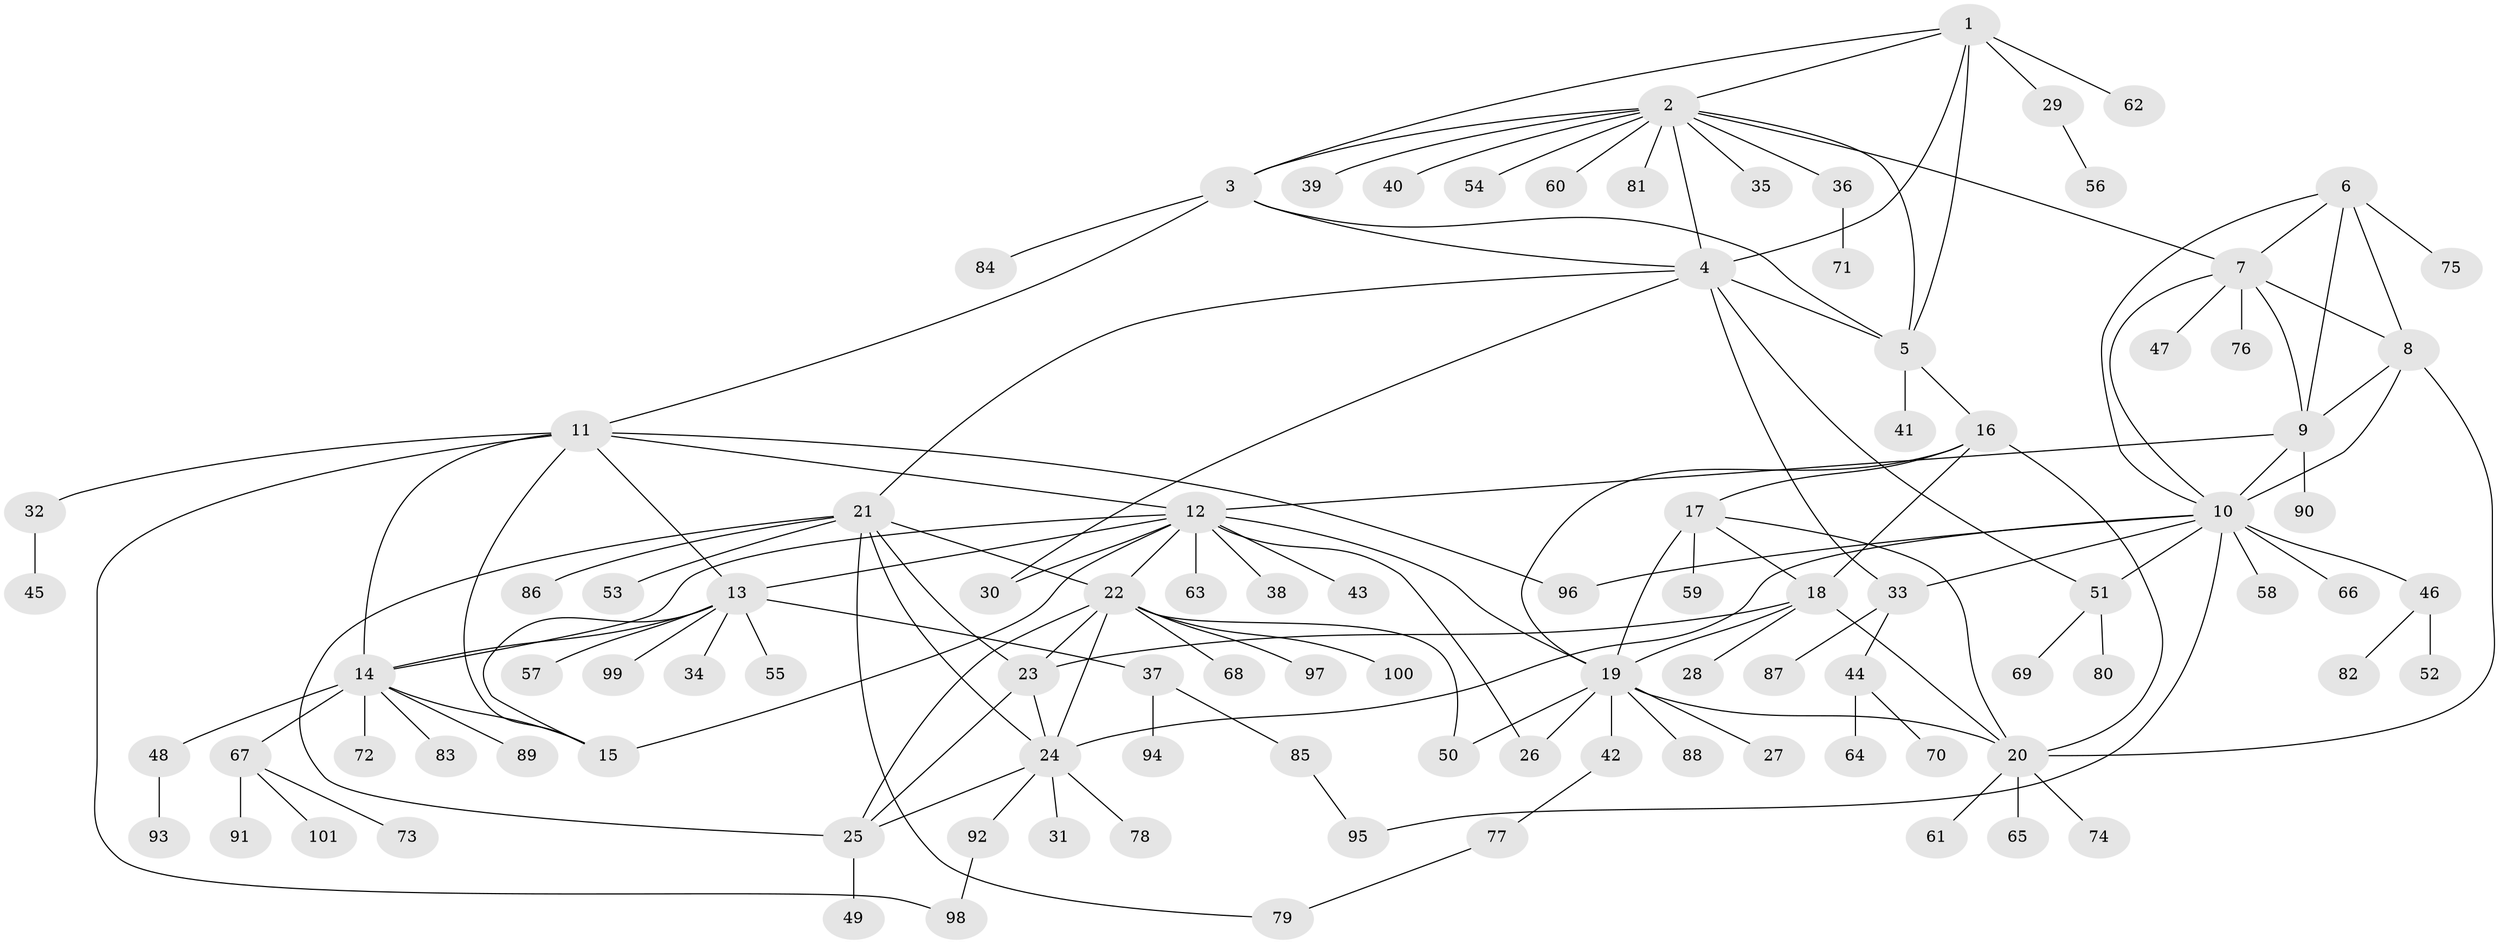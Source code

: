 // Generated by graph-tools (version 1.1) at 2025/50/03/09/25 03:50:43]
// undirected, 101 vertices, 145 edges
graph export_dot {
graph [start="1"]
  node [color=gray90,style=filled];
  1;
  2;
  3;
  4;
  5;
  6;
  7;
  8;
  9;
  10;
  11;
  12;
  13;
  14;
  15;
  16;
  17;
  18;
  19;
  20;
  21;
  22;
  23;
  24;
  25;
  26;
  27;
  28;
  29;
  30;
  31;
  32;
  33;
  34;
  35;
  36;
  37;
  38;
  39;
  40;
  41;
  42;
  43;
  44;
  45;
  46;
  47;
  48;
  49;
  50;
  51;
  52;
  53;
  54;
  55;
  56;
  57;
  58;
  59;
  60;
  61;
  62;
  63;
  64;
  65;
  66;
  67;
  68;
  69;
  70;
  71;
  72;
  73;
  74;
  75;
  76;
  77;
  78;
  79;
  80;
  81;
  82;
  83;
  84;
  85;
  86;
  87;
  88;
  89;
  90;
  91;
  92;
  93;
  94;
  95;
  96;
  97;
  98;
  99;
  100;
  101;
  1 -- 2;
  1 -- 3;
  1 -- 4;
  1 -- 5;
  1 -- 29;
  1 -- 62;
  2 -- 3;
  2 -- 4;
  2 -- 5;
  2 -- 7;
  2 -- 35;
  2 -- 36;
  2 -- 39;
  2 -- 40;
  2 -- 54;
  2 -- 60;
  2 -- 81;
  3 -- 4;
  3 -- 5;
  3 -- 11;
  3 -- 84;
  4 -- 5;
  4 -- 21;
  4 -- 30;
  4 -- 33;
  4 -- 51;
  5 -- 16;
  5 -- 41;
  6 -- 7;
  6 -- 8;
  6 -- 9;
  6 -- 10;
  6 -- 75;
  7 -- 8;
  7 -- 9;
  7 -- 10;
  7 -- 47;
  7 -- 76;
  8 -- 9;
  8 -- 10;
  8 -- 20;
  9 -- 10;
  9 -- 12;
  9 -- 90;
  10 -- 24;
  10 -- 33;
  10 -- 46;
  10 -- 51;
  10 -- 58;
  10 -- 66;
  10 -- 95;
  10 -- 96;
  11 -- 12;
  11 -- 13;
  11 -- 14;
  11 -- 15;
  11 -- 32;
  11 -- 96;
  11 -- 98;
  12 -- 13;
  12 -- 14;
  12 -- 15;
  12 -- 19;
  12 -- 22;
  12 -- 26;
  12 -- 30;
  12 -- 38;
  12 -- 43;
  12 -- 63;
  13 -- 14;
  13 -- 15;
  13 -- 34;
  13 -- 37;
  13 -- 55;
  13 -- 57;
  13 -- 99;
  14 -- 15;
  14 -- 48;
  14 -- 67;
  14 -- 72;
  14 -- 83;
  14 -- 89;
  16 -- 17;
  16 -- 18;
  16 -- 19;
  16 -- 20;
  17 -- 18;
  17 -- 19;
  17 -- 20;
  17 -- 59;
  18 -- 19;
  18 -- 20;
  18 -- 23;
  18 -- 28;
  19 -- 20;
  19 -- 26;
  19 -- 27;
  19 -- 42;
  19 -- 50;
  19 -- 88;
  20 -- 61;
  20 -- 65;
  20 -- 74;
  21 -- 22;
  21 -- 23;
  21 -- 24;
  21 -- 25;
  21 -- 53;
  21 -- 79;
  21 -- 86;
  22 -- 23;
  22 -- 24;
  22 -- 25;
  22 -- 50;
  22 -- 68;
  22 -- 97;
  22 -- 100;
  23 -- 24;
  23 -- 25;
  24 -- 25;
  24 -- 31;
  24 -- 78;
  24 -- 92;
  25 -- 49;
  29 -- 56;
  32 -- 45;
  33 -- 44;
  33 -- 87;
  36 -- 71;
  37 -- 85;
  37 -- 94;
  42 -- 77;
  44 -- 64;
  44 -- 70;
  46 -- 52;
  46 -- 82;
  48 -- 93;
  51 -- 69;
  51 -- 80;
  67 -- 73;
  67 -- 91;
  67 -- 101;
  77 -- 79;
  85 -- 95;
  92 -- 98;
}
